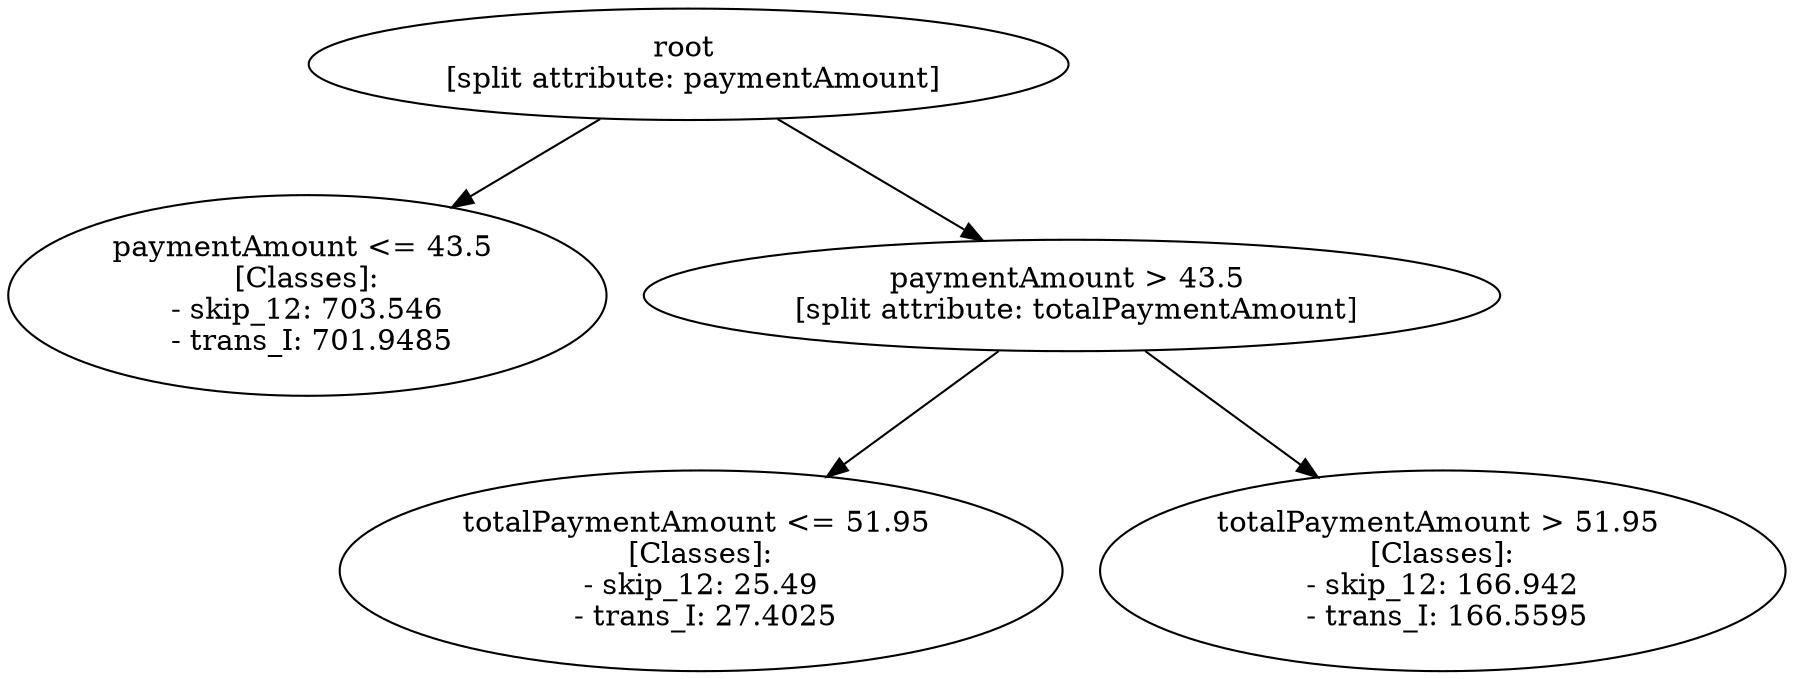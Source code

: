 // Road_Traffic_Fine_Management_Process-p_19-9
digraph "Road_Traffic_Fine_Management_Process-p_19-9" {
	"e7bc57ae-8387-419e-8dfc-627acf3656a7" [label="root 
 [split attribute: paymentAmount]"]
	"21d2a0f4-6bf8-4a64-b539-d0a51a4c6277" [label="paymentAmount <= 43.5 
 [Classes]: 
 - skip_12: 703.546 
 - trans_I: 701.9485"]
	"e7bc57ae-8387-419e-8dfc-627acf3656a7" -> "21d2a0f4-6bf8-4a64-b539-d0a51a4c6277"
	"64cdaf76-52b4-4fee-9da2-887ee27b6e63" [label="paymentAmount > 43.5 
 [split attribute: totalPaymentAmount]"]
	"e7bc57ae-8387-419e-8dfc-627acf3656a7" -> "64cdaf76-52b4-4fee-9da2-887ee27b6e63"
	"9711f709-9130-493d-85a4-25f1af9f8bc4" [label="totalPaymentAmount <= 51.95 
 [Classes]: 
 - skip_12: 25.49 
 - trans_I: 27.4025"]
	"64cdaf76-52b4-4fee-9da2-887ee27b6e63" -> "9711f709-9130-493d-85a4-25f1af9f8bc4"
	"833e564a-4e6f-4b0e-8d60-0bb9e02bb86b" [label="totalPaymentAmount > 51.95 
 [Classes]: 
 - skip_12: 166.942 
 - trans_I: 166.5595"]
	"64cdaf76-52b4-4fee-9da2-887ee27b6e63" -> "833e564a-4e6f-4b0e-8d60-0bb9e02bb86b"
}
